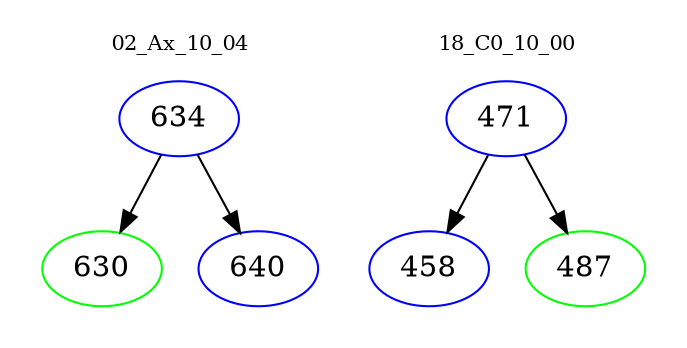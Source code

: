 digraph{
subgraph cluster_0 {
color = white
label = "02_Ax_10_04";
fontsize=10;
T0_634 [label="634", color="blue"]
T0_634 -> T0_630 [color="black"]
T0_630 [label="630", color="green"]
T0_634 -> T0_640 [color="black"]
T0_640 [label="640", color="blue"]
}
subgraph cluster_1 {
color = white
label = "18_C0_10_00";
fontsize=10;
T1_471 [label="471", color="blue"]
T1_471 -> T1_458 [color="black"]
T1_458 [label="458", color="blue"]
T1_471 -> T1_487 [color="black"]
T1_487 [label="487", color="green"]
}
}
